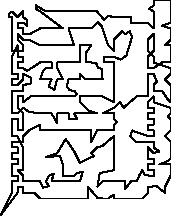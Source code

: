 unitsize(0.001cm);
// 54706
draw((200,400)--(200,500));
draw((200,500)--(200,600));
draw((200,600)--(300,600));
draw((300,600)--(300,700));
draw((300,700)--(200,700));
draw((200,700)--(200,800));
draw((200,800)--(200,900));
draw((200,900)--(300,900));
draw((300,900)--(300,1000));
draw((300,1000)--(200,1000));
draw((200,1000)--(200,1100));
draw((200,1100)--(300,1100));
draw((300,1100)--(300,1200));
draw((300,1200)--(200,1200));
draw((200,1200)--(200,1300));
draw((200,1300)--(300,1300));
draw((300,1300)--(400,1300));
draw((400,1300)--(400,1400));
draw((400,1400)--(500,1500));
draw((500,1500)--(700,1600));
draw((700,1600)--(700,1500));
draw((700,1500)--(800,1500));
draw((800,1500)--(900,1500));
draw((900,1500)--(1000,1500));
draw((1000,1500)--(1100,1500));
draw((1100,1500)--(1200,1500));
draw((1200,1500)--(1300,1500));
draw((1300,1500)--(1400,1500));
draw((1400,1500)--(1500,1500));
draw((1500,1500)--(1600,1500));
draw((1600,1500)--(1600,1300));
draw((1600,1300)--(1700,1500));
draw((1700,1500)--(1800,1500));
draw((1800,1500)--(2000,1500));
draw((2000,1500)--(2000,1600));
draw((2000,1600)--(2060,1650));
draw((2060,1650)--(2000,1700));
draw((2000,1700)--(2000,1800));
draw((2000,1800)--(1800,1800));
draw((1800,1800)--(2000,1900));
draw((2000,1900)--(2110,2000));
draw((2110,2000)--(2170,1900));
draw((2170,1900)--(2400,2100));
draw((2400,2100)--(2600,2100));
draw((2600,2100)--(2600,2200));
draw((2600,2200)--(2600,2300));
draw((2600,2300)--(2600,2400));
draw((2600,2400)--(2600,2500));
draw((2600,2500)--(2700,2500));
draw((2700,2500)--(2760,2360));
draw((2760,2360)--(2700,2300));
draw((2700,2300)--(2700,2200));
draw((2700,2200)--(2850,2200));
draw((2850,2200)--(2950,2050));
draw((2950,2050)--(3000,2000));
draw((3000,2000)--(3000,2100));
draw((3000,2100)--(3000,2200));
draw((3000,2200)--(3000,2300));
draw((3000,2300)--(2900,2400));
draw((2900,2400)--(3000,2500));
draw((3000,2500)--(3000,2600));
draw((3000,2600)--(2700,2700));
draw((2700,2700)--(2700,2800));
draw((2700,2800)--(2600,2900));
draw((2600,2900)--(2600,3000));
draw((2600,3000)--(2600,3100));
draw((2600,3100)--(2700,3200));
draw((2700,3200)--(2700,3100));
draw((2700,3100)--(2700,3000));
draw((2700,3000)--(2700,2900));
draw((2700,2900)--(2600,2800));
draw((2600,2800)--(2600,2700));
draw((2600,2700)--(2600,2600));
draw((2600,2600)--(2700,2600));
draw((2700,2600)--(2850,2700));
draw((2850,2700)--(3000,2700));
draw((3000,2700)--(3000,2800));
draw((3000,2800)--(3000,2900));
draw((3000,2900)--(3000,3000));
draw((3000,3000)--(2900,3000));
draw((2900,3000)--(3000,3100));
draw((3000,3100)--(3000,3200));
draw((3000,3200)--(3000,3300));
draw((3000,3300)--(2850,3350));
draw((2850,3350)--(3000,3400));
draw((3000,3400)--(3000,3500));
draw((3000,3500)--(3000,3600));
draw((3000,3600)--(3000,3700));
draw((3000,3700)--(3000,3800));
draw((3000,3800)--(2700,3800));
draw((2700,3800)--(2700,3700));
draw((2700,3700)--(2620,3650));
draw((2620,3650)--(2700,3600));
draw((2700,3600)--(2700,3500));
draw((2700,3500)--(2700,3400));
draw((2700,3400)--(2700,3300));
draw((2700,3300)--(2600,3400));
draw((2600,3400)--(2300,3400));
draw((2300,3400)--(2300,3500));
draw((2300,3500)--(2000,3500));
draw((2000,3500)--(1900,3520));
draw((1900,3520)--(1829,3450));
draw((1829,3450)--(1700,3600));
draw((1700,3600)--(1600,3600));
draw((1600,3600)--(1500,3600));
draw((1500,3600)--(1400,3600));
draw((1400,3600)--(1300,3600));
draw((1300,3600)--(1200,3600));
draw((1200,3600)--(1100,3600));
draw((1100,3600)--(1000,3600));
draw((1000,3600)--(900,3600));
draw((900,3600)--(800,3600));
draw((800,3600)--(620,3709));
draw((620,3709)--(620,3650));
draw((620,3650)--(700,3600));
draw((700,3600)--(1100,3300));
draw((1100,3300)--(1000,3300));
draw((1000,3300)--(900,3300));
draw((900,3300)--(800,3300));
draw((800,3300)--(700,3300));
draw((700,3300)--(520,3200));
draw((520,3200)--(400,3200));
draw((400,3200)--(400,3300));
draw((400,3300)--(300,3300));
draw((300,3300)--(300,3400));
draw((300,3400)--(400,3400));
draw((400,3400)--(469,3350));
draw((469,3350)--(469,3450));
draw((469,3450)--(400,3500));
draw((400,3500)--(400,3600));
draw((400,3600)--(300,3500));
draw((300,3500)--(200,3600));
draw((200,3600)--(150,3550));
draw((150,3550)--(150,3500));
draw((150,3500)--(200,3500));
draw((200,3500)--(200,3400));
draw((200,3400)--(200,3300));
draw((200,3300)--(200,3200));
draw((200,3200)--(200,3100));
draw((200,3100)--(200,3000));
draw((200,3000)--(200,2900));
draw((200,2900)--(300,2900));
draw((300,2900)--(400,2900));
draw((400,2900)--(400,3000));
draw((400,3000)--(300,3100));
draw((300,3100)--(300,3200));
draw((300,3200)--(400,3100));
draw((400,3100)--(500,3100));
draw((500,3100)--(700,3000));
draw((700,3000)--(800,3000));
draw((800,3000)--(900,3000));
draw((900,3000)--(1000,3000));
draw((1000,3000)--(1100,3000));
draw((1100,3000)--(1200,3000));
draw((1200,3000)--(1300,3000));
draw((1300,3000)--(1200,3300));
draw((1200,3300)--(1300,3300));
draw((1300,3300)--(1400,3300));
draw((1400,3300)--(1500,3300));
draw((1500,3300)--(1600,3300));
draw((1600,3300)--(1720,3409));
draw((1720,3409)--(1790,3330));
draw((1790,3330)--(1900,3000));
draw((1900,3000)--(2000,2900));
draw((2000,2900)--(2000,3000));
draw((2000,3000)--(2000,3100));
draw((2000,3100)--(2050,3150));
draw((2050,3150)--(2100,3200));
draw((2100,3200)--(2150,3250));
draw((2150,3250)--(2200,3200));
draw((2200,3200)--(2280,3250));
draw((2280,3250)--(2320,3150));
draw((2320,3150)--(2220,2820));
draw((2220,2820)--(2120,2750));
draw((2120,2750)--(2000,2800));
draw((2000,2800)--(1829,2800));
draw((1829,2800)--(1829,2700));
draw((1829,2700)--(2000,2700));
draw((2000,2700)--(2000,2600));
draw((2000,2600)--(2000,2500));
draw((2000,2500)--(2000,2400));
draw((2000,2400)--(2000,2300));
draw((2000,2300)--(2000,2200));
draw((2000,2200)--(2000,2100));
draw((2000,2100)--(2000,2000));
draw((2000,2000)--(1800,2100));
draw((1800,2100)--(1700,2100));
draw((1700,2100)--(1600,2100));
draw((1600,2100)--(1500,2100));
draw((1500,2100)--(1400,2100));
draw((1400,2100)--(1400,2000));
draw((1400,2000)--(1500,1900));
draw((1500,1900)--(1550,1850));
draw((1550,1850)--(1700,1800));
draw((1700,1800)--(1600,1800));
draw((1600,1800)--(1500,1800));
draw((1500,1800)--(1400,1800));
draw((1400,1800)--(1300,1800));
draw((1300,1800)--(1350,1700));
draw((1350,1700)--(1200,1700));
draw((1200,1700)--(1200,1800));
draw((1200,1800)--(1100,1800));
draw((1100,1800)--(1000,1800));
draw((1000,1800)--(1000,1629));
draw((1000,1629)--(900,1800));
draw((900,1800)--(800,1800));
draw((800,1800)--(700,1800));
draw((700,1800)--(500,1829));
draw((500,1829)--(400,1900));
draw((400,1900)--(300,1800));
draw((300,1800)--(200,1800));
draw((200,1800)--(200,1900));
draw((200,1900)--(200,2000));
draw((200,2000)--(200,2100));
draw((200,2100)--(200,2200));
draw((200,2200)--(300,2200));
draw((300,2200)--(400,2200));
draw((400,2200)--(400,2300));
draw((400,2300)--(540,2330));
draw((540,2330)--(540,2430));
draw((540,2430)--(400,2500));
draw((400,2500)--(400,2400));
draw((400,2400)--(300,2300));
draw((300,2300)--(200,2300));
draw((200,2300)--(200,2400));
draw((200,2400)--(300,2400));
draw((300,2400)--(300,2500));
draw((300,2500)--(200,2500));
draw((200,2500)--(200,2600));
draw((200,2600)--(200,2700));
draw((200,2700)--(200,2800));
draw((200,2800)--(300,3000));
draw((300,3000)--(300,2800));
draw((300,2800)--(400,2800));
draw((400,2800)--(400,2700));
draw((400,2700)--(300,2700));
draw((300,2700)--(300,2600));
draw((300,2600)--(400,2600));
draw((400,2600)--(469,2550));
draw((469,2550)--(700,2700));
draw((700,2700)--(800,2700));
draw((800,2700)--(900,2700));
draw((900,2700)--(910,2600));
draw((910,2600)--(800,2600));
draw((800,2600)--(750,2550));
draw((750,2550)--(700,2400));
draw((700,2400)--(800,2400));
draw((800,2400)--(900,2400));
draw((900,2400)--(850,2280));
draw((850,2280)--(950,2220));
draw((950,2220)--(1000,2400));
draw((1000,2400)--(1100,2400));
draw((1100,2400)--(1000,2600));
draw((1000,2600)--(1000,2700));
draw((1000,2700)--(1100,2700));
draw((1100,2700)--(1200,2700));
draw((1200,2700)--(1300,2700));
draw((1300,2700)--(1400,2700));
draw((1400,2700)--(1400,2820));
draw((1400,2820)--(1400,2900));
draw((1400,2900)--(1400,3000));
draw((1400,3000)--(1500,3000));
draw((1500,3000)--(1600,3000));
draw((1600,3000)--(1500,2860));
draw((1500,2860)--(1500,2800));
draw((1500,2800)--(1500,2700));
draw((1500,2700)--(1600,2700));
draw((1600,2700)--(1690,2680));
draw((1690,2680)--(1720,2610));
draw((1720,2610)--(1790,2580));
draw((1790,2580)--(1800,2400));
draw((1800,2400)--(1700,2400));
draw((1700,2400)--(1600,2400));
draw((1600,2400)--(1500,2400));
draw((1500,2400)--(1400,2500));
draw((1400,2500)--(1400,2400));
draw((1400,2400)--(1300,2400));
draw((1300,2400)--(1200,2400));
draw((1200,2400)--(1170,2280));
draw((1170,2280)--(1220,2210));
draw((1220,2210)--(1300,2200));
draw((1300,2200)--(1350,2140));
draw((1350,2140)--(1300,2100));
draw((1300,2100)--(1200,2100));
draw((1200,2100)--(1100,2100));
draw((1100,2100)--(1000,2100));
draw((1000,2100)--(900,2100));
draw((900,2100)--(800,2100));
draw((800,2100)--(700,2100));
draw((700,2100)--(530,2100));
draw((530,2100)--(400,2000));
draw((400,2000)--(400,2100));
draw((400,2100)--(300,2100));
draw((300,2100)--(300,2000));
draw((300,2000)--(300,1900));
draw((300,1900)--(400,1800));
draw((400,1800)--(400,1700));
draw((400,1700)--(400,1600));
draw((400,1600)--(400,1500));
draw((400,1500)--(300,1500));
draw((300,1500)--(300,1600));
draw((300,1600)--(300,1700));
draw((300,1700)--(200,1700));
draw((200,1700)--(200,1600));
draw((200,1600)--(200,1500));
draw((200,1500)--(200,1400));
draw((200,1400)--(300,1400));
draw((300,1400)--(400,1200));
draw((400,1200)--(400,1100));
draw((400,1100)--(400,1000));
draw((400,1000)--(400,900));
draw((400,900)--(400,800));
draw((400,800)--(300,800));
draw((300,800)--(400,700));
draw((400,700)--(400,600));
draw((400,600)--(700,600));
draw((700,600)--(750,490));
draw((750,490)--(850,520));
draw((850,520)--(800,600));
draw((800,600)--(850,700));
draw((850,700)--(939,740));
draw((939,740)--(900,600));
draw((900,600)--(1000,600));
draw((1000,600)--(1100,600));
draw((1100,600)--(1200,600));
draw((1200,600)--(1300,600));
draw((1300,600)--(1400,600));
draw((1400,600)--(1450,770));
draw((1450,770)--(1350,750));
draw((1350,750)--(1300,700));
draw((1300,700)--(1100,700));
draw((1100,700)--(1100,900));
draw((1100,900)--(1050,1050));
draw((1050,1050)--(800,1030));
draw((800,1030)--(1000,1100));
draw((1000,1100)--(1150,1350));
draw((1150,1350)--(1300,1130));
draw((1300,1130)--(1400,930));
draw((1400,930)--(1650,1050));
draw((1650,1050)--(1600,1100));
draw((1600,1100)--(1700,1200));
draw((1700,1200)--(1800,1230));
draw((1800,1230)--(2000,1400));
draw((2000,1400)--(2000,1300));
draw((2000,1300)--(2000,1200));
draw((2000,1200)--(2000,1100));
draw((2000,1100)--(2000,1000));
draw((2000,1000)--(2000,900));
draw((2000,900)--(2000,800));
draw((2000,800)--(1750,750));
draw((1750,750)--(1710,510));
draw((1710,510)--(1800,600));
draw((1800,600)--(1900,600));
draw((1900,600)--(2000,600));
draw((2000,600)--(2100,600));
draw((2100,600)--(2200,600));
draw((2200,600)--(2200,469));
draw((2200,469)--(2300,600));
draw((2300,600)--(2400,600));
draw((2400,600)--(2450,710));
draw((2450,710)--(2500,800));
draw((2500,800)--(2550,710));
draw((2550,710)--(2700,700));
draw((2700,700)--(2700,800));
draw((2700,800)--(2600,800));
draw((2600,800)--(2600,900));
draw((2600,900)--(2700,900));
draw((2700,900)--(2700,1000));
draw((2700,1000)--(2600,1000));
draw((2600,1000)--(2600,1100));
draw((2600,1100)--(2600,1200));
draw((2600,1200)--(2700,1100));
draw((2700,1100)--(2800,1130));
draw((2800,1130)--(2700,1200));
draw((2700,1200)--(2700,1300));
draw((2700,1300)--(2600,1300));
draw((2600,1300)--(2390,1300));
draw((2390,1300)--(2290,1400));
draw((2290,1400)--(2320,1500));
draw((2320,1500)--(2600,1400));
draw((2600,1400)--(2700,1400));
draw((2700,1400)--(2700,1500));
draw((2700,1500)--(2600,1500));
draw((2600,1500)--(2600,1600));
draw((2600,1600)--(2700,1600));
draw((2700,1600)--(2700,1700));
draw((2700,1700)--(2600,1700));
draw((2600,1700)--(2600,1800));
draw((2600,1800)--(2700,1800));
draw((2700,1800)--(2700,1900));
draw((2700,1900)--(2600,1900));
draw((2600,1900)--(2600,2000));
draw((2600,2000)--(2700,2100));
draw((2700,2100)--(2700,2000));
draw((2700,2000)--(3000,1900));
draw((3000,1900)--(3000,1800));
draw((3000,1800)--(2950,1750));
draw((2950,1750)--(3000,1700));
draw((3000,1700)--(3000,1600));
draw((3000,1600)--(3000,1500));
draw((3000,1500)--(2900,1400));
draw((2900,1400)--(3000,1300));
draw((3000,1300)--(3000,1200));
draw((3000,1200)--(3000,1100));
draw((3000,1100)--(3000,1000));
draw((3000,1000)--(2930,950));
draw((2930,950)--(2800,900));
draw((2800,900)--(3000,900));
draw((3000,900)--(3000,800));
draw((3000,800)--(3000,700));
draw((3000,700)--(2900,500));
draw((2900,500)--(2900,400));
draw((2900,400)--(2750,520));
draw((2750,520)--(2600,500));
draw((2600,500)--(2600,400));
draw((2600,400)--(2500,300));
draw((2500,300)--(2400,300));
draw((2400,300)--(2300,300));
draw((2300,300)--(2200,300));
draw((2200,300)--(2100,300));
draw((2100,300)--(2000,300));
draw((2000,300)--(2000,370));
draw((2000,370)--(1900,300));
draw((1900,300)--(1800,300));
draw((1800,300)--(1710,310));
draw((1710,310)--(1550,500));
draw((1550,500)--(1550,300));
draw((1550,300)--(1400,300));
draw((1400,300)--(1300,300));
draw((1300,300)--(1200,300));
draw((1200,300)--(1100,300));
draw((1100,300)--(1000,300));
draw((1000,300)--(900,300));
draw((900,300)--(800,300));
draw((800,300)--(700,300));
draw((700,300)--(600,400));
draw((600,400)--(400,400));
draw((400,400)--(400,500));
draw((400,500)--(300,500));
draw((300,500)--(300,400));
draw((300,400)--(0,0));
draw((0,0)--(200,400));
